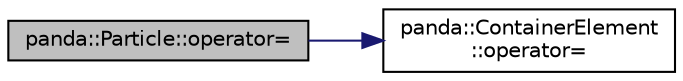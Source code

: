 digraph "panda::Particle::operator="
{
 // INTERACTIVE_SVG=YES
  edge [fontname="Helvetica",fontsize="10",labelfontname="Helvetica",labelfontsize="10"];
  node [fontname="Helvetica",fontsize="10",shape=record];
  rankdir="LR";
  Node1 [label="panda::Particle::operator=",height=0.2,width=0.4,color="black", fillcolor="grey75", style="filled" fontcolor="black"];
  Node1 -> Node2 [color="midnightblue",fontsize="10",style="solid"];
  Node2 [label="panda::ContainerElement\l::operator=",height=0.2,width=0.4,color="black", fillcolor="white", style="filled",URL="$classpanda_1_1ContainerElement.html#ae8ba59e4cb5d7c1d491fc87c9360f039"];
}
